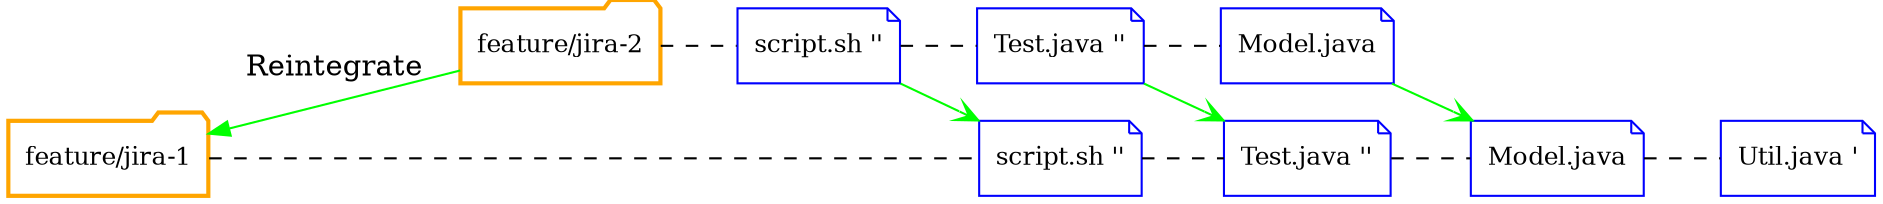 digraph svn_reintegrate {
    rankdir="LR";
    bgcolor="transparent";

    node[shape=folder,fontsize=12.0,color=orange];
    "feature_1"[label="feature/jira-1",group="feature_1",style="bold"];
    "feature_2"[label="feature/jira-2",group="feature_2",style="bold"];

    node[shape=note,fontsize=12.0,color=blue];
    "file__1"[label="script.sh ''",group="feature_1"]
    "file__2"[label="Test.java ''",group="feature_1"]
    "file__3"[label="Model.java",group="feature_1"]
    "file__4"[label="Util.java '",group="feature_1"]
    "file___1"[label="script.sh ''",group="feature_2"]
    "file___2"[label="Test.java ''",group="feature_2"]
    "file___3"[label="Model.java",group="feature_2"]

    edge[arrowhead=open,dir="back"];
    "feature_1" -> "feature_2"[label="Reintegrate",color="green"];

    edge[arrowhead=none,dir="forward",style=dashed];
    "feature_1" -> "file__1";
    "feature_2" -> "file___1";

    edge[arrowhead=none,dir="forward",style=dashed];
    "file__1" -> "file__2";
    "file__2" -> "file__3";
    "file__3" -> "file__4";
    "file___1" -> "file___2";
    "file___2" -> "file___3";

    edge[arrowhead=open,style="",color="green"];
    "file___1" -> "file__1"
    "file___2" -> "file__2"
    "file___3" -> "file__3"
}
